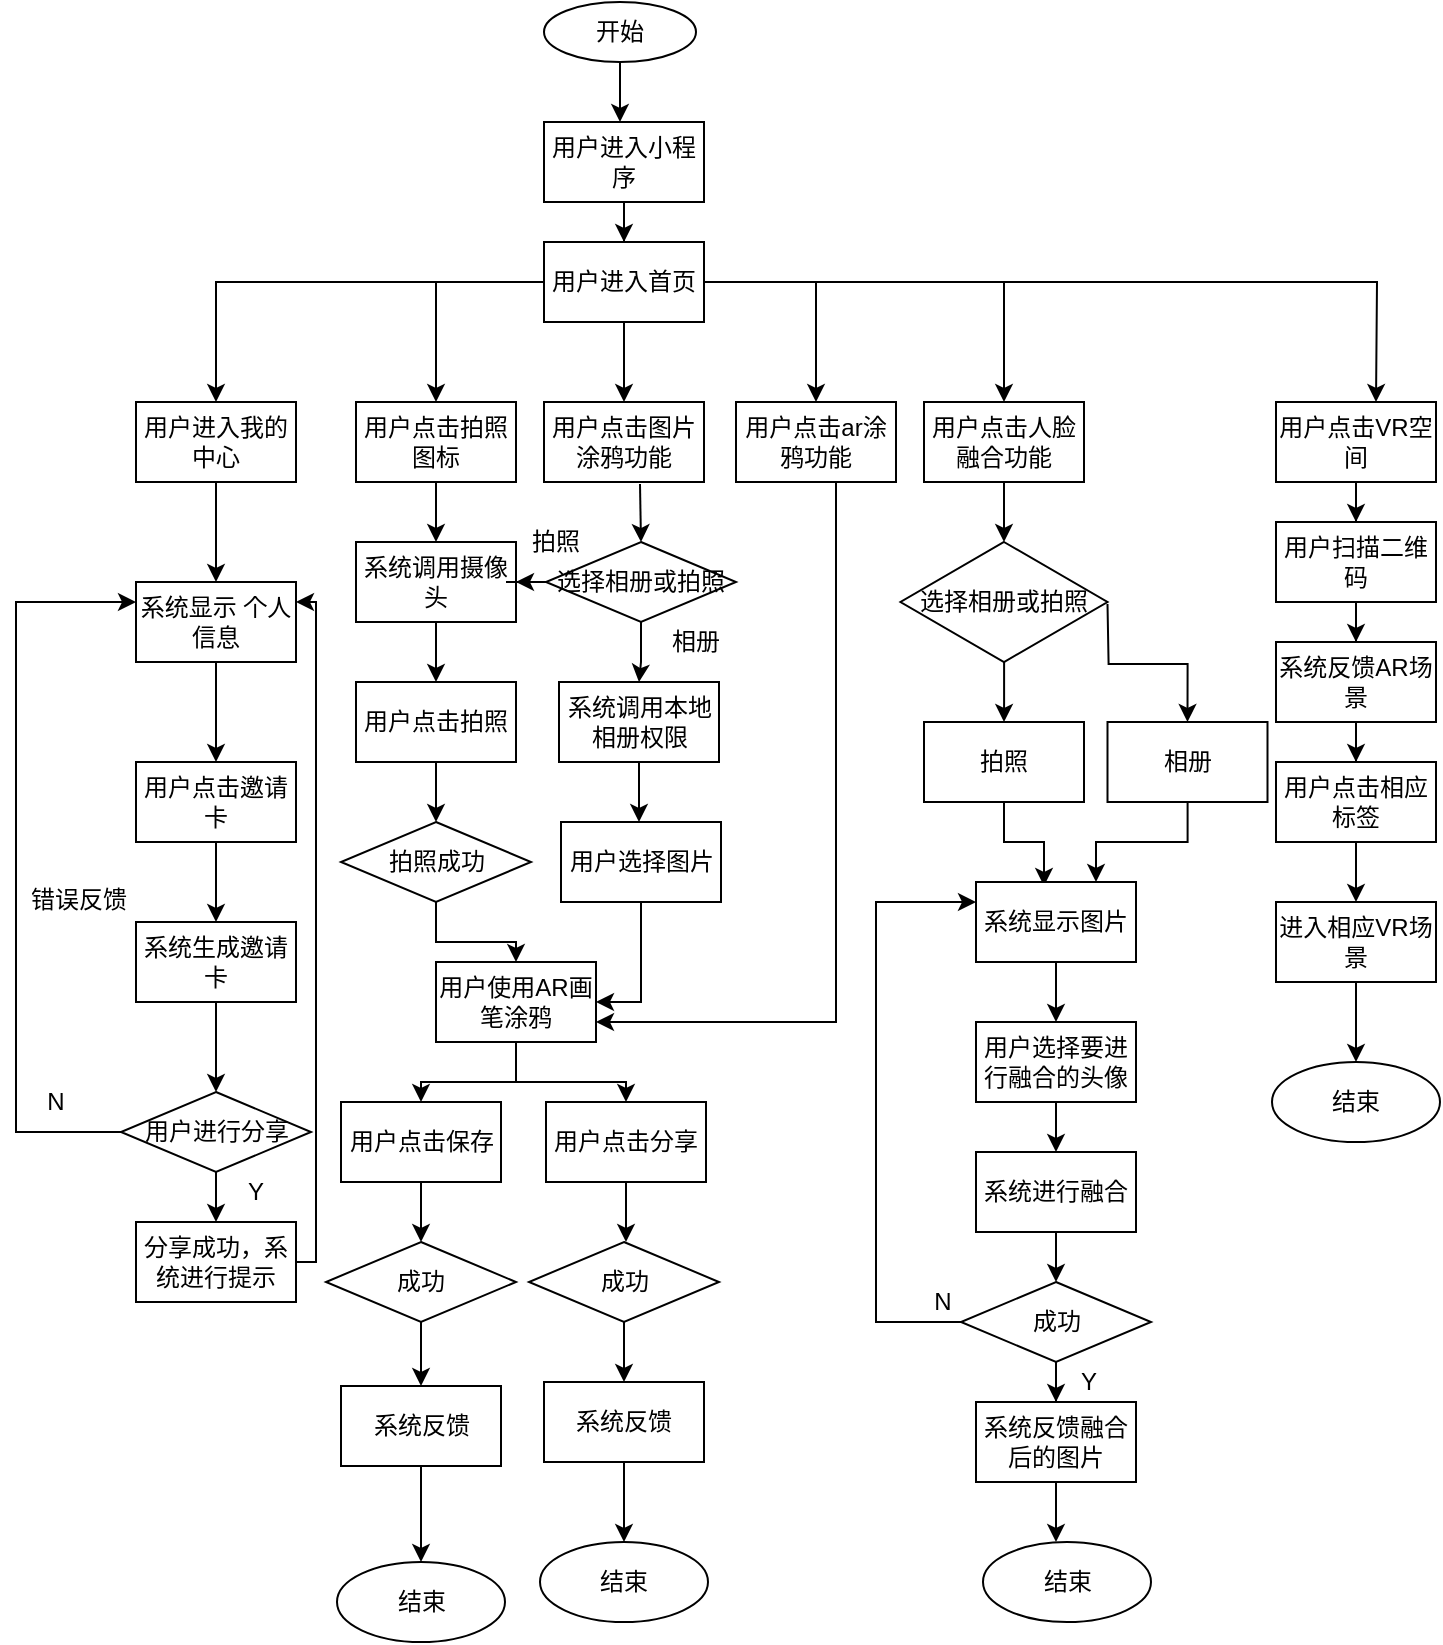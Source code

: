 <mxfile version="12.9.8" type="device"><diagram id="O7QU2br5pbXiFeLVr61I" name="Page-1"><mxGraphModel dx="868" dy="434" grid="1" gridSize="10" guides="1" tooltips="1" connect="1" arrows="1" fold="1" page="1" pageScale="1" pageWidth="827" pageHeight="1169" math="0" shadow="0"><root><mxCell id="0"/><mxCell id="1" parent="0"/><mxCell id="n8_Eqs_gu4RKd4QDDvjQ-1" value="开始" style="ellipse;whiteSpace=wrap;html=1;" parent="1" vertex="1"><mxGeometry x="294" y="20" width="76" height="30" as="geometry"/></mxCell><mxCell id="n8_Eqs_gu4RKd4QDDvjQ-2" value="" style="endArrow=classic;html=1;exitX=0.5;exitY=1;exitDx=0;exitDy=0;" parent="1" source="n8_Eqs_gu4RKd4QDDvjQ-1" edge="1"><mxGeometry width="50" height="50" relative="1" as="geometry"><mxPoint x="390" y="250" as="sourcePoint"/><mxPoint x="332" y="80" as="targetPoint"/></mxGeometry></mxCell><mxCell id="n8_Eqs_gu4RKd4QDDvjQ-10" style="edgeStyle=orthogonalEdgeStyle;rounded=0;orthogonalLoop=1;jettySize=auto;html=1;" parent="1" source="n8_Eqs_gu4RKd4QDDvjQ-6" target="n8_Eqs_gu4RKd4QDDvjQ-7" edge="1"><mxGeometry relative="1" as="geometry"/></mxCell><mxCell id="n8_Eqs_gu4RKd4QDDvjQ-6" value="用户进入小程序" style="rounded=0;whiteSpace=wrap;html=1;" parent="1" vertex="1"><mxGeometry x="294" y="80" width="80" height="40" as="geometry"/></mxCell><mxCell id="n8_Eqs_gu4RKd4QDDvjQ-18" style="edgeStyle=orthogonalEdgeStyle;rounded=0;orthogonalLoop=1;jettySize=auto;html=1;entryX=0.5;entryY=0;entryDx=0;entryDy=0;" parent="1" source="n8_Eqs_gu4RKd4QDDvjQ-7" target="n8_Eqs_gu4RKd4QDDvjQ-16" edge="1"><mxGeometry relative="1" as="geometry"/></mxCell><mxCell id="n8_Eqs_gu4RKd4QDDvjQ-19" style="edgeStyle=orthogonalEdgeStyle;rounded=0;orthogonalLoop=1;jettySize=auto;html=1;entryX=0.5;entryY=0;entryDx=0;entryDy=0;" parent="1" source="n8_Eqs_gu4RKd4QDDvjQ-7" target="n8_Eqs_gu4RKd4QDDvjQ-15" edge="1"><mxGeometry relative="1" as="geometry"/></mxCell><mxCell id="n8_Eqs_gu4RKd4QDDvjQ-20" style="edgeStyle=orthogonalEdgeStyle;rounded=0;orthogonalLoop=1;jettySize=auto;html=1;entryX=0.5;entryY=0;entryDx=0;entryDy=0;" parent="1" source="n8_Eqs_gu4RKd4QDDvjQ-7" target="n8_Eqs_gu4RKd4QDDvjQ-14" edge="1"><mxGeometry relative="1" as="geometry"/></mxCell><mxCell id="n8_Eqs_gu4RKd4QDDvjQ-21" style="edgeStyle=orthogonalEdgeStyle;rounded=0;orthogonalLoop=1;jettySize=auto;html=1;entryX=0.5;entryY=0;entryDx=0;entryDy=0;" parent="1" source="n8_Eqs_gu4RKd4QDDvjQ-7" target="n8_Eqs_gu4RKd4QDDvjQ-8" edge="1"><mxGeometry relative="1" as="geometry"/></mxCell><mxCell id="n8_Eqs_gu4RKd4QDDvjQ-22" style="edgeStyle=orthogonalEdgeStyle;rounded=0;orthogonalLoop=1;jettySize=auto;html=1;entryX=0.5;entryY=0;entryDx=0;entryDy=0;" parent="1" source="n8_Eqs_gu4RKd4QDDvjQ-7" target="n8_Eqs_gu4RKd4QDDvjQ-9" edge="1"><mxGeometry relative="1" as="geometry"/></mxCell><mxCell id="cUXm8bB6WNPsQHBMNBpW-84" style="edgeStyle=orthogonalEdgeStyle;rounded=0;orthogonalLoop=1;jettySize=auto;html=1;" edge="1" parent="1" source="n8_Eqs_gu4RKd4QDDvjQ-7"><mxGeometry relative="1" as="geometry"><mxPoint x="710" y="220" as="targetPoint"/></mxGeometry></mxCell><mxCell id="n8_Eqs_gu4RKd4QDDvjQ-7" value="用户进入首页" style="rounded=0;whiteSpace=wrap;html=1;" parent="1" vertex="1"><mxGeometry x="294" y="140" width="80" height="40" as="geometry"/></mxCell><mxCell id="cUXm8bB6WNPsQHBMNBpW-26" style="edgeStyle=orthogonalEdgeStyle;rounded=0;orthogonalLoop=1;jettySize=auto;html=1;" edge="1" parent="1" source="n8_Eqs_gu4RKd4QDDvjQ-8" target="cUXm8bB6WNPsQHBMNBpW-25"><mxGeometry relative="1" as="geometry"/></mxCell><mxCell id="n8_Eqs_gu4RKd4QDDvjQ-8" value="用户点击拍照图标" style="rounded=0;whiteSpace=wrap;html=1;" parent="1" vertex="1"><mxGeometry x="200" y="220" width="80" height="40" as="geometry"/></mxCell><mxCell id="cUXm8bB6WNPsQHBMNBpW-1" style="edgeStyle=orthogonalEdgeStyle;rounded=0;orthogonalLoop=1;jettySize=auto;html=1;" edge="1" parent="1" source="n8_Eqs_gu4RKd4QDDvjQ-9"><mxGeometry relative="1" as="geometry"><mxPoint x="130" y="310" as="targetPoint"/></mxGeometry></mxCell><mxCell id="n8_Eqs_gu4RKd4QDDvjQ-9" value="用户进入我的中心" style="rounded=0;whiteSpace=wrap;html=1;" parent="1" vertex="1"><mxGeometry x="90" y="220" width="80" height="40" as="geometry"/></mxCell><mxCell id="cUXm8bB6WNPsQHBMNBpW-5" style="edgeStyle=orthogonalEdgeStyle;rounded=0;orthogonalLoop=1;jettySize=auto;html=1;entryX=0.5;entryY=0;entryDx=0;entryDy=0;" edge="1" parent="1" source="n8_Eqs_gu4RKd4QDDvjQ-11" target="cUXm8bB6WNPsQHBMNBpW-3"><mxGeometry relative="1" as="geometry"/></mxCell><mxCell id="n8_Eqs_gu4RKd4QDDvjQ-11" value="系统生成邀请卡" style="rounded=0;whiteSpace=wrap;html=1;" parent="1" vertex="1"><mxGeometry x="90" y="480" width="80" height="40" as="geometry"/></mxCell><mxCell id="cUXm8bB6WNPsQHBMNBpW-4" style="edgeStyle=orthogonalEdgeStyle;rounded=0;orthogonalLoop=1;jettySize=auto;html=1;entryX=0.5;entryY=0;entryDx=0;entryDy=0;" edge="1" parent="1" source="n8_Eqs_gu4RKd4QDDvjQ-12" target="n8_Eqs_gu4RKd4QDDvjQ-11"><mxGeometry relative="1" as="geometry"/></mxCell><mxCell id="n8_Eqs_gu4RKd4QDDvjQ-12" value="用户点击邀请卡" style="rounded=0;whiteSpace=wrap;html=1;" parent="1" vertex="1"><mxGeometry x="90" y="400" width="80" height="40" as="geometry"/></mxCell><mxCell id="cUXm8bB6WNPsQHBMNBpW-2" style="edgeStyle=orthogonalEdgeStyle;rounded=0;orthogonalLoop=1;jettySize=auto;html=1;entryX=0.5;entryY=0;entryDx=0;entryDy=0;" edge="1" parent="1" source="n8_Eqs_gu4RKd4QDDvjQ-13" target="n8_Eqs_gu4RKd4QDDvjQ-12"><mxGeometry relative="1" as="geometry"/></mxCell><mxCell id="n8_Eqs_gu4RKd4QDDvjQ-13" value="系统显示 个人信息" style="rounded=0;whiteSpace=wrap;html=1;" parent="1" vertex="1"><mxGeometry x="90" y="310" width="80" height="40" as="geometry"/></mxCell><mxCell id="cUXm8bB6WNPsQHBMNBpW-63" style="edgeStyle=orthogonalEdgeStyle;rounded=0;orthogonalLoop=1;jettySize=auto;html=1;entryX=0.5;entryY=0;entryDx=0;entryDy=0;" edge="1" parent="1" source="n8_Eqs_gu4RKd4QDDvjQ-14" target="cUXm8bB6WNPsQHBMNBpW-62"><mxGeometry relative="1" as="geometry"/></mxCell><mxCell id="n8_Eqs_gu4RKd4QDDvjQ-14" value="&lt;span&gt;用户点击人脸融合功能&lt;/span&gt;" style="rounded=0;whiteSpace=wrap;html=1;" parent="1" vertex="1"><mxGeometry x="484" y="220" width="80" height="40" as="geometry"/></mxCell><mxCell id="cUXm8bB6WNPsQHBMNBpW-48" style="edgeStyle=orthogonalEdgeStyle;rounded=0;orthogonalLoop=1;jettySize=auto;html=1;entryX=1;entryY=0.75;entryDx=0;entryDy=0;" edge="1" parent="1" source="n8_Eqs_gu4RKd4QDDvjQ-15" target="cUXm8bB6WNPsQHBMNBpW-45"><mxGeometry relative="1" as="geometry"><mxPoint x="430" y="532" as="targetPoint"/><Array as="points"><mxPoint x="440" y="530"/></Array></mxGeometry></mxCell><mxCell id="n8_Eqs_gu4RKd4QDDvjQ-15" value="用户点击ar涂鸦功能" style="rounded=0;whiteSpace=wrap;html=1;" parent="1" vertex="1"><mxGeometry x="390" y="220" width="80" height="40" as="geometry"/></mxCell><mxCell id="cUXm8bB6WNPsQHBMNBpW-37" style="edgeStyle=orthogonalEdgeStyle;rounded=0;orthogonalLoop=1;jettySize=auto;html=1;entryX=0.5;entryY=0;entryDx=0;entryDy=0;exitX=0.6;exitY=1.025;exitDx=0;exitDy=0;exitPerimeter=0;" edge="1" parent="1" source="n8_Eqs_gu4RKd4QDDvjQ-16" target="cUXm8bB6WNPsQHBMNBpW-36"><mxGeometry relative="1" as="geometry"/></mxCell><mxCell id="n8_Eqs_gu4RKd4QDDvjQ-16" value="用户点击图片涂鸦功能" style="rounded=0;whiteSpace=wrap;html=1;" parent="1" vertex="1"><mxGeometry x="294" y="220" width="80" height="40" as="geometry"/></mxCell><mxCell id="cUXm8bB6WNPsQHBMNBpW-68" style="edgeStyle=orthogonalEdgeStyle;rounded=0;orthogonalLoop=1;jettySize=auto;html=1;entryX=0.425;entryY=0.05;entryDx=0;entryDy=0;entryPerimeter=0;" edge="1" parent="1" source="n8_Eqs_gu4RKd4QDDvjQ-17" target="cUXm8bB6WNPsQHBMNBpW-67"><mxGeometry relative="1" as="geometry"/></mxCell><mxCell id="n8_Eqs_gu4RKd4QDDvjQ-17" value="拍照" style="rounded=0;whiteSpace=wrap;html=1;" parent="1" vertex="1"><mxGeometry x="484" y="380" width="80" height="40" as="geometry"/></mxCell><mxCell id="cUXm8bB6WNPsQHBMNBpW-9" style="edgeStyle=orthogonalEdgeStyle;rounded=0;orthogonalLoop=1;jettySize=auto;html=1;" edge="1" parent="1" source="cUXm8bB6WNPsQHBMNBpW-3" target="cUXm8bB6WNPsQHBMNBpW-8"><mxGeometry relative="1" as="geometry"/></mxCell><mxCell id="cUXm8bB6WNPsQHBMNBpW-21" style="edgeStyle=orthogonalEdgeStyle;rounded=0;orthogonalLoop=1;jettySize=auto;html=1;entryX=0;entryY=0.25;entryDx=0;entryDy=0;" edge="1" parent="1" source="cUXm8bB6WNPsQHBMNBpW-3" target="n8_Eqs_gu4RKd4QDDvjQ-13"><mxGeometry relative="1" as="geometry"><mxPoint x="60" y="320" as="targetPoint"/><Array as="points"><mxPoint x="30" y="585"/><mxPoint x="30" y="320"/></Array></mxGeometry></mxCell><mxCell id="cUXm8bB6WNPsQHBMNBpW-3" value="用户进行分享" style="rhombus;whiteSpace=wrap;html=1;" vertex="1" parent="1"><mxGeometry x="82.5" y="565" width="95" height="40" as="geometry"/></mxCell><mxCell id="cUXm8bB6WNPsQHBMNBpW-12" style="edgeStyle=orthogonalEdgeStyle;rounded=0;orthogonalLoop=1;jettySize=auto;html=1;entryX=1;entryY=0.25;entryDx=0;entryDy=0;" edge="1" parent="1" source="cUXm8bB6WNPsQHBMNBpW-8" target="n8_Eqs_gu4RKd4QDDvjQ-13"><mxGeometry relative="1" as="geometry"><mxPoint x="200" y="320" as="targetPoint"/><Array as="points"><mxPoint x="180" y="650"/><mxPoint x="180" y="320"/></Array></mxGeometry></mxCell><mxCell id="cUXm8bB6WNPsQHBMNBpW-8" value="分享成功，系统进行提示" style="rounded=0;whiteSpace=wrap;html=1;" vertex="1" parent="1"><mxGeometry x="90" y="630" width="80" height="40" as="geometry"/></mxCell><mxCell id="cUXm8bB6WNPsQHBMNBpW-10" value="N" style="text;html=1;strokeColor=none;fillColor=none;align=center;verticalAlign=middle;whiteSpace=wrap;rounded=0;" vertex="1" parent="1"><mxGeometry x="30" y="560" width="40" height="20" as="geometry"/></mxCell><mxCell id="cUXm8bB6WNPsQHBMNBpW-11" value="Y" style="text;html=1;strokeColor=none;fillColor=none;align=center;verticalAlign=middle;whiteSpace=wrap;rounded=0;" vertex="1" parent="1"><mxGeometry x="130" y="605" width="40" height="20" as="geometry"/></mxCell><mxCell id="cUXm8bB6WNPsQHBMNBpW-22" value="错误反馈" style="text;html=1;align=center;verticalAlign=middle;resizable=0;points=[];autosize=1;" vertex="1" parent="1"><mxGeometry x="31" y="459" width="60" height="20" as="geometry"/></mxCell><mxCell id="cUXm8bB6WNPsQHBMNBpW-28" style="edgeStyle=orthogonalEdgeStyle;rounded=0;orthogonalLoop=1;jettySize=auto;html=1;" edge="1" parent="1" source="cUXm8bB6WNPsQHBMNBpW-25" target="cUXm8bB6WNPsQHBMNBpW-27"><mxGeometry relative="1" as="geometry"/></mxCell><mxCell id="cUXm8bB6WNPsQHBMNBpW-25" value="系统调用摄像头" style="rounded=0;whiteSpace=wrap;html=1;" vertex="1" parent="1"><mxGeometry x="200" y="290" width="80" height="40" as="geometry"/></mxCell><mxCell id="cUXm8bB6WNPsQHBMNBpW-33" style="edgeStyle=orthogonalEdgeStyle;rounded=0;orthogonalLoop=1;jettySize=auto;html=1;entryX=0.5;entryY=0;entryDx=0;entryDy=0;" edge="1" parent="1" source="cUXm8bB6WNPsQHBMNBpW-27" target="cUXm8bB6WNPsQHBMNBpW-31"><mxGeometry relative="1" as="geometry"/></mxCell><mxCell id="cUXm8bB6WNPsQHBMNBpW-27" value="用户点击拍照" style="rounded=0;whiteSpace=wrap;html=1;" vertex="1" parent="1"><mxGeometry x="200" y="360" width="80" height="40" as="geometry"/></mxCell><mxCell id="cUXm8bB6WNPsQHBMNBpW-47" style="edgeStyle=orthogonalEdgeStyle;rounded=0;orthogonalLoop=1;jettySize=auto;html=1;" edge="1" parent="1" source="cUXm8bB6WNPsQHBMNBpW-31" target="cUXm8bB6WNPsQHBMNBpW-45"><mxGeometry relative="1" as="geometry"/></mxCell><mxCell id="cUXm8bB6WNPsQHBMNBpW-31" value="拍照成功" style="rhombus;whiteSpace=wrap;html=1;" vertex="1" parent="1"><mxGeometry x="192.5" y="430" width="95" height="40" as="geometry"/></mxCell><mxCell id="cUXm8bB6WNPsQHBMNBpW-40" style="edgeStyle=orthogonalEdgeStyle;rounded=0;orthogonalLoop=1;jettySize=auto;html=1;" edge="1" parent="1" source="cUXm8bB6WNPsQHBMNBpW-36"><mxGeometry relative="1" as="geometry"><mxPoint x="341.5" y="360" as="targetPoint"/></mxGeometry></mxCell><mxCell id="cUXm8bB6WNPsQHBMNBpW-42" style="edgeStyle=orthogonalEdgeStyle;rounded=0;orthogonalLoop=1;jettySize=auto;html=1;entryX=1;entryY=0.5;entryDx=0;entryDy=0;" edge="1" parent="1" source="cUXm8bB6WNPsQHBMNBpW-36" target="cUXm8bB6WNPsQHBMNBpW-25"><mxGeometry relative="1" as="geometry"/></mxCell><mxCell id="cUXm8bB6WNPsQHBMNBpW-36" value="选择相册或拍照" style="rhombus;whiteSpace=wrap;html=1;" vertex="1" parent="1"><mxGeometry x="295" y="290" width="95" height="40" as="geometry"/></mxCell><mxCell id="cUXm8bB6WNPsQHBMNBpW-39" value="拍照" style="text;html=1;strokeColor=none;fillColor=none;align=center;verticalAlign=middle;whiteSpace=wrap;rounded=0;" vertex="1" parent="1"><mxGeometry x="280" y="280" width="40" height="20" as="geometry"/></mxCell><mxCell id="cUXm8bB6WNPsQHBMNBpW-49" style="edgeStyle=orthogonalEdgeStyle;rounded=0;orthogonalLoop=1;jettySize=auto;html=1;entryX=0.5;entryY=0;entryDx=0;entryDy=0;" edge="1" parent="1"><mxGeometry relative="1" as="geometry"><mxPoint x="340.5" y="400" as="sourcePoint"/><mxPoint x="341.5" y="430" as="targetPoint"/></mxGeometry></mxCell><mxCell id="cUXm8bB6WNPsQHBMNBpW-41" value="系统调用本地相册权限" style="rounded=0;whiteSpace=wrap;html=1;" vertex="1" parent="1"><mxGeometry x="301.5" y="360" width="80" height="40" as="geometry"/></mxCell><mxCell id="cUXm8bB6WNPsQHBMNBpW-43" value="相册" style="text;html=1;strokeColor=none;fillColor=none;align=center;verticalAlign=middle;whiteSpace=wrap;rounded=0;" vertex="1" parent="1"><mxGeometry x="350" y="330" width="40" height="20" as="geometry"/></mxCell><mxCell id="cUXm8bB6WNPsQHBMNBpW-46" style="edgeStyle=orthogonalEdgeStyle;rounded=0;orthogonalLoop=1;jettySize=auto;html=1;entryX=1;entryY=0.5;entryDx=0;entryDy=0;" edge="1" parent="1" source="cUXm8bB6WNPsQHBMNBpW-44" target="cUXm8bB6WNPsQHBMNBpW-45"><mxGeometry relative="1" as="geometry"/></mxCell><mxCell id="cUXm8bB6WNPsQHBMNBpW-44" value="用户选择图片" style="rounded=0;whiteSpace=wrap;html=1;" vertex="1" parent="1"><mxGeometry x="302.5" y="430" width="80" height="40" as="geometry"/></mxCell><mxCell id="cUXm8bB6WNPsQHBMNBpW-52" style="edgeStyle=orthogonalEdgeStyle;rounded=0;orthogonalLoop=1;jettySize=auto;html=1;" edge="1" parent="1" source="cUXm8bB6WNPsQHBMNBpW-45" target="cUXm8bB6WNPsQHBMNBpW-50"><mxGeometry relative="1" as="geometry"/></mxCell><mxCell id="cUXm8bB6WNPsQHBMNBpW-53" style="edgeStyle=orthogonalEdgeStyle;rounded=0;orthogonalLoop=1;jettySize=auto;html=1;" edge="1" parent="1" source="cUXm8bB6WNPsQHBMNBpW-45" target="cUXm8bB6WNPsQHBMNBpW-51"><mxGeometry relative="1" as="geometry"/></mxCell><mxCell id="cUXm8bB6WNPsQHBMNBpW-45" value="用户使用AR画笔涂鸦" style="rounded=0;whiteSpace=wrap;html=1;" vertex="1" parent="1"><mxGeometry x="240" y="500" width="80" height="40" as="geometry"/></mxCell><mxCell id="cUXm8bB6WNPsQHBMNBpW-55" style="edgeStyle=orthogonalEdgeStyle;rounded=0;orthogonalLoop=1;jettySize=auto;html=1;entryX=0.5;entryY=0;entryDx=0;entryDy=0;" edge="1" parent="1" source="cUXm8bB6WNPsQHBMNBpW-50" target="cUXm8bB6WNPsQHBMNBpW-54"><mxGeometry relative="1" as="geometry"/></mxCell><mxCell id="cUXm8bB6WNPsQHBMNBpW-50" value="用户点击保存" style="rounded=0;whiteSpace=wrap;html=1;" vertex="1" parent="1"><mxGeometry x="192.5" y="570" width="80" height="40" as="geometry"/></mxCell><mxCell id="cUXm8bB6WNPsQHBMNBpW-57" style="edgeStyle=orthogonalEdgeStyle;rounded=0;orthogonalLoop=1;jettySize=auto;html=1;entryX=0.5;entryY=0;entryDx=0;entryDy=0;" edge="1" parent="1"><mxGeometry relative="1" as="geometry"><mxPoint x="336" y="610" as="sourcePoint"/><mxPoint x="335" y="640" as="targetPoint"/></mxGeometry></mxCell><mxCell id="cUXm8bB6WNPsQHBMNBpW-51" value="用户点击分享" style="rounded=0;whiteSpace=wrap;html=1;" vertex="1" parent="1"><mxGeometry x="295" y="570" width="80" height="40" as="geometry"/></mxCell><mxCell id="cUXm8bB6WNPsQHBMNBpW-60" style="edgeStyle=orthogonalEdgeStyle;rounded=0;orthogonalLoop=1;jettySize=auto;html=1;entryX=0.5;entryY=0;entryDx=0;entryDy=0;" edge="1" parent="1" source="cUXm8bB6WNPsQHBMNBpW-54" target="cUXm8bB6WNPsQHBMNBpW-58"><mxGeometry relative="1" as="geometry"/></mxCell><mxCell id="cUXm8bB6WNPsQHBMNBpW-54" value="成功" style="rhombus;whiteSpace=wrap;html=1;" vertex="1" parent="1"><mxGeometry x="185" y="640" width="95" height="40" as="geometry"/></mxCell><mxCell id="cUXm8bB6WNPsQHBMNBpW-61" style="edgeStyle=orthogonalEdgeStyle;rounded=0;orthogonalLoop=1;jettySize=auto;html=1;entryX=0.5;entryY=0;entryDx=0;entryDy=0;" edge="1" parent="1" source="cUXm8bB6WNPsQHBMNBpW-56" target="cUXm8bB6WNPsQHBMNBpW-59"><mxGeometry relative="1" as="geometry"/></mxCell><mxCell id="cUXm8bB6WNPsQHBMNBpW-56" value="成功" style="rhombus;whiteSpace=wrap;html=1;" vertex="1" parent="1"><mxGeometry x="286.5" y="640" width="95" height="40" as="geometry"/></mxCell><mxCell id="cUXm8bB6WNPsQHBMNBpW-101" style="edgeStyle=orthogonalEdgeStyle;rounded=0;orthogonalLoop=1;jettySize=auto;html=1;entryX=0.5;entryY=0;entryDx=0;entryDy=0;" edge="1" parent="1" source="cUXm8bB6WNPsQHBMNBpW-58" target="cUXm8bB6WNPsQHBMNBpW-100"><mxGeometry relative="1" as="geometry"/></mxCell><mxCell id="cUXm8bB6WNPsQHBMNBpW-58" value="&lt;span&gt;系统反馈&lt;/span&gt;" style="rounded=0;whiteSpace=wrap;html=1;" vertex="1" parent="1"><mxGeometry x="192.5" y="712" width="80" height="40" as="geometry"/></mxCell><mxCell id="cUXm8bB6WNPsQHBMNBpW-98" style="edgeStyle=orthogonalEdgeStyle;rounded=0;orthogonalLoop=1;jettySize=auto;html=1;" edge="1" parent="1" source="cUXm8bB6WNPsQHBMNBpW-59"><mxGeometry relative="1" as="geometry"><mxPoint x="334" y="790" as="targetPoint"/></mxGeometry></mxCell><mxCell id="cUXm8bB6WNPsQHBMNBpW-59" value="系统反馈" style="rounded=0;whiteSpace=wrap;html=1;" vertex="1" parent="1"><mxGeometry x="294" y="710" width="80" height="40" as="geometry"/></mxCell><mxCell id="cUXm8bB6WNPsQHBMNBpW-64" style="edgeStyle=orthogonalEdgeStyle;rounded=0;orthogonalLoop=1;jettySize=auto;html=1;entryX=0.5;entryY=0;entryDx=0;entryDy=0;" edge="1" parent="1" source="cUXm8bB6WNPsQHBMNBpW-62" target="n8_Eqs_gu4RKd4QDDvjQ-17"><mxGeometry relative="1" as="geometry"/></mxCell><mxCell id="cUXm8bB6WNPsQHBMNBpW-66" style="edgeStyle=orthogonalEdgeStyle;rounded=0;orthogonalLoop=1;jettySize=auto;html=1;entryX=0.5;entryY=0;entryDx=0;entryDy=0;" edge="1" parent="1" target="cUXm8bB6WNPsQHBMNBpW-65"><mxGeometry relative="1" as="geometry"><mxPoint x="610" y="371" as="targetPoint"/><mxPoint x="575.75" y="321" as="sourcePoint"/></mxGeometry></mxCell><mxCell id="cUXm8bB6WNPsQHBMNBpW-62" value="选择相册或拍照" style="rhombus;whiteSpace=wrap;html=1;" vertex="1" parent="1"><mxGeometry x="472.25" y="290" width="103.5" height="60" as="geometry"/></mxCell><mxCell id="cUXm8bB6WNPsQHBMNBpW-70" style="edgeStyle=orthogonalEdgeStyle;rounded=0;orthogonalLoop=1;jettySize=auto;html=1;entryX=0.75;entryY=0;entryDx=0;entryDy=0;" edge="1" parent="1" source="cUXm8bB6WNPsQHBMNBpW-65" target="cUXm8bB6WNPsQHBMNBpW-67"><mxGeometry relative="1" as="geometry"/></mxCell><mxCell id="cUXm8bB6WNPsQHBMNBpW-65" value="相册" style="rounded=0;whiteSpace=wrap;html=1;" vertex="1" parent="1"><mxGeometry x="575.75" y="380" width="80" height="40" as="geometry"/></mxCell><mxCell id="cUXm8bB6WNPsQHBMNBpW-72" value="" style="edgeStyle=orthogonalEdgeStyle;rounded=0;orthogonalLoop=1;jettySize=auto;html=1;" edge="1" parent="1" source="cUXm8bB6WNPsQHBMNBpW-67" target="cUXm8bB6WNPsQHBMNBpW-71"><mxGeometry relative="1" as="geometry"/></mxCell><mxCell id="cUXm8bB6WNPsQHBMNBpW-67" value="系统显示图片" style="rounded=0;whiteSpace=wrap;html=1;" vertex="1" parent="1"><mxGeometry x="510" y="460" width="80" height="40" as="geometry"/></mxCell><mxCell id="cUXm8bB6WNPsQHBMNBpW-74" value="" style="edgeStyle=orthogonalEdgeStyle;rounded=0;orthogonalLoop=1;jettySize=auto;html=1;" edge="1" parent="1" source="cUXm8bB6WNPsQHBMNBpW-71" target="cUXm8bB6WNPsQHBMNBpW-73"><mxGeometry relative="1" as="geometry"/></mxCell><mxCell id="cUXm8bB6WNPsQHBMNBpW-71" value="用户选择要进行融合的头像" style="rounded=0;whiteSpace=wrap;html=1;" vertex="1" parent="1"><mxGeometry x="510" y="530" width="80" height="40" as="geometry"/></mxCell><mxCell id="cUXm8bB6WNPsQHBMNBpW-76" style="edgeStyle=orthogonalEdgeStyle;rounded=0;orthogonalLoop=1;jettySize=auto;html=1;entryX=0.5;entryY=0;entryDx=0;entryDy=0;" edge="1" parent="1" source="cUXm8bB6WNPsQHBMNBpW-73" target="cUXm8bB6WNPsQHBMNBpW-75"><mxGeometry relative="1" as="geometry"/></mxCell><mxCell id="cUXm8bB6WNPsQHBMNBpW-73" value="系统进行融合" style="rounded=0;whiteSpace=wrap;html=1;" vertex="1" parent="1"><mxGeometry x="510" y="595" width="80" height="40" as="geometry"/></mxCell><mxCell id="cUXm8bB6WNPsQHBMNBpW-78" style="edgeStyle=orthogonalEdgeStyle;rounded=0;orthogonalLoop=1;jettySize=auto;html=1;" edge="1" parent="1" source="cUXm8bB6WNPsQHBMNBpW-75" target="cUXm8bB6WNPsQHBMNBpW-77"><mxGeometry relative="1" as="geometry"/></mxCell><mxCell id="cUXm8bB6WNPsQHBMNBpW-80" style="edgeStyle=orthogonalEdgeStyle;rounded=0;orthogonalLoop=1;jettySize=auto;html=1;entryX=0;entryY=0.25;entryDx=0;entryDy=0;" edge="1" parent="1" source="cUXm8bB6WNPsQHBMNBpW-75" target="cUXm8bB6WNPsQHBMNBpW-67"><mxGeometry relative="1" as="geometry"><mxPoint x="470" y="470" as="targetPoint"/><Array as="points"><mxPoint x="460" y="680"/><mxPoint x="460" y="470"/></Array></mxGeometry></mxCell><mxCell id="cUXm8bB6WNPsQHBMNBpW-75" value="成功" style="rhombus;whiteSpace=wrap;html=1;" vertex="1" parent="1"><mxGeometry x="502.5" y="660" width="95" height="40" as="geometry"/></mxCell><mxCell id="cUXm8bB6WNPsQHBMNBpW-96" style="edgeStyle=orthogonalEdgeStyle;rounded=0;orthogonalLoop=1;jettySize=auto;html=1;" edge="1" parent="1" source="cUXm8bB6WNPsQHBMNBpW-77"><mxGeometry relative="1" as="geometry"><mxPoint x="550" y="790" as="targetPoint"/></mxGeometry></mxCell><mxCell id="cUXm8bB6WNPsQHBMNBpW-77" value="系统反馈融合后的图片" style="rounded=0;whiteSpace=wrap;html=1;" vertex="1" parent="1"><mxGeometry x="510" y="720" width="80" height="40" as="geometry"/></mxCell><mxCell id="cUXm8bB6WNPsQHBMNBpW-79" value="Y" style="text;html=1;align=center;verticalAlign=middle;resizable=0;points=[];autosize=1;" vertex="1" parent="1"><mxGeometry x="555.75" y="700" width="20" height="20" as="geometry"/></mxCell><mxCell id="cUXm8bB6WNPsQHBMNBpW-81" value="N" style="text;html=1;align=center;verticalAlign=middle;resizable=0;points=[];autosize=1;" vertex="1" parent="1"><mxGeometry x="482.5" y="660" width="20" height="20" as="geometry"/></mxCell><mxCell id="cUXm8bB6WNPsQHBMNBpW-87" style="edgeStyle=orthogonalEdgeStyle;rounded=0;orthogonalLoop=1;jettySize=auto;html=1;" edge="1" parent="1" source="cUXm8bB6WNPsQHBMNBpW-85" target="cUXm8bB6WNPsQHBMNBpW-86"><mxGeometry relative="1" as="geometry"/></mxCell><mxCell id="cUXm8bB6WNPsQHBMNBpW-85" value="用户点击VR空间" style="rounded=0;whiteSpace=wrap;html=1;" vertex="1" parent="1"><mxGeometry x="660" y="220" width="80" height="40" as="geometry"/></mxCell><mxCell id="cUXm8bB6WNPsQHBMNBpW-89" style="edgeStyle=orthogonalEdgeStyle;rounded=0;orthogonalLoop=1;jettySize=auto;html=1;" edge="1" parent="1" source="cUXm8bB6WNPsQHBMNBpW-86" target="cUXm8bB6WNPsQHBMNBpW-88"><mxGeometry relative="1" as="geometry"/></mxCell><mxCell id="cUXm8bB6WNPsQHBMNBpW-86" value="用户扫描二维码" style="rounded=0;whiteSpace=wrap;html=1;" vertex="1" parent="1"><mxGeometry x="660" y="280" width="80" height="40" as="geometry"/></mxCell><mxCell id="cUXm8bB6WNPsQHBMNBpW-91" style="edgeStyle=orthogonalEdgeStyle;rounded=0;orthogonalLoop=1;jettySize=auto;html=1;" edge="1" parent="1" source="cUXm8bB6WNPsQHBMNBpW-88" target="cUXm8bB6WNPsQHBMNBpW-90"><mxGeometry relative="1" as="geometry"/></mxCell><mxCell id="cUXm8bB6WNPsQHBMNBpW-88" value="系统反馈AR场景" style="rounded=0;whiteSpace=wrap;html=1;" vertex="1" parent="1"><mxGeometry x="660" y="340" width="80" height="40" as="geometry"/></mxCell><mxCell id="cUXm8bB6WNPsQHBMNBpW-93" style="edgeStyle=orthogonalEdgeStyle;rounded=0;orthogonalLoop=1;jettySize=auto;html=1;entryX=0.5;entryY=0;entryDx=0;entryDy=0;" edge="1" parent="1" source="cUXm8bB6WNPsQHBMNBpW-90" target="cUXm8bB6WNPsQHBMNBpW-92"><mxGeometry relative="1" as="geometry"/></mxCell><mxCell id="cUXm8bB6WNPsQHBMNBpW-90" value="用户点击相应标签" style="rounded=0;whiteSpace=wrap;html=1;" vertex="1" parent="1"><mxGeometry x="660" y="400" width="80" height="40" as="geometry"/></mxCell><mxCell id="cUXm8bB6WNPsQHBMNBpW-95" style="edgeStyle=orthogonalEdgeStyle;rounded=0;orthogonalLoop=1;jettySize=auto;html=1;entryX=0.5;entryY=0;entryDx=0;entryDy=0;" edge="1" parent="1" source="cUXm8bB6WNPsQHBMNBpW-92" target="cUXm8bB6WNPsQHBMNBpW-94"><mxGeometry relative="1" as="geometry"/></mxCell><mxCell id="cUXm8bB6WNPsQHBMNBpW-92" value="进入相应VR场景" style="rounded=0;whiteSpace=wrap;html=1;" vertex="1" parent="1"><mxGeometry x="660" y="470" width="80" height="40" as="geometry"/></mxCell><mxCell id="cUXm8bB6WNPsQHBMNBpW-94" value="结束" style="ellipse;whiteSpace=wrap;html=1;" vertex="1" parent="1"><mxGeometry x="658" y="550" width="84" height="40" as="geometry"/></mxCell><mxCell id="cUXm8bB6WNPsQHBMNBpW-97" value="结束" style="ellipse;whiteSpace=wrap;html=1;" vertex="1" parent="1"><mxGeometry x="513.5" y="790" width="84" height="40" as="geometry"/></mxCell><mxCell id="cUXm8bB6WNPsQHBMNBpW-99" value="结束" style="ellipse;whiteSpace=wrap;html=1;" vertex="1" parent="1"><mxGeometry x="292" y="790" width="84" height="40" as="geometry"/></mxCell><mxCell id="cUXm8bB6WNPsQHBMNBpW-100" value="结束" style="ellipse;whiteSpace=wrap;html=1;" vertex="1" parent="1"><mxGeometry x="190.5" y="800" width="84" height="40" as="geometry"/></mxCell></root></mxGraphModel></diagram></mxfile>